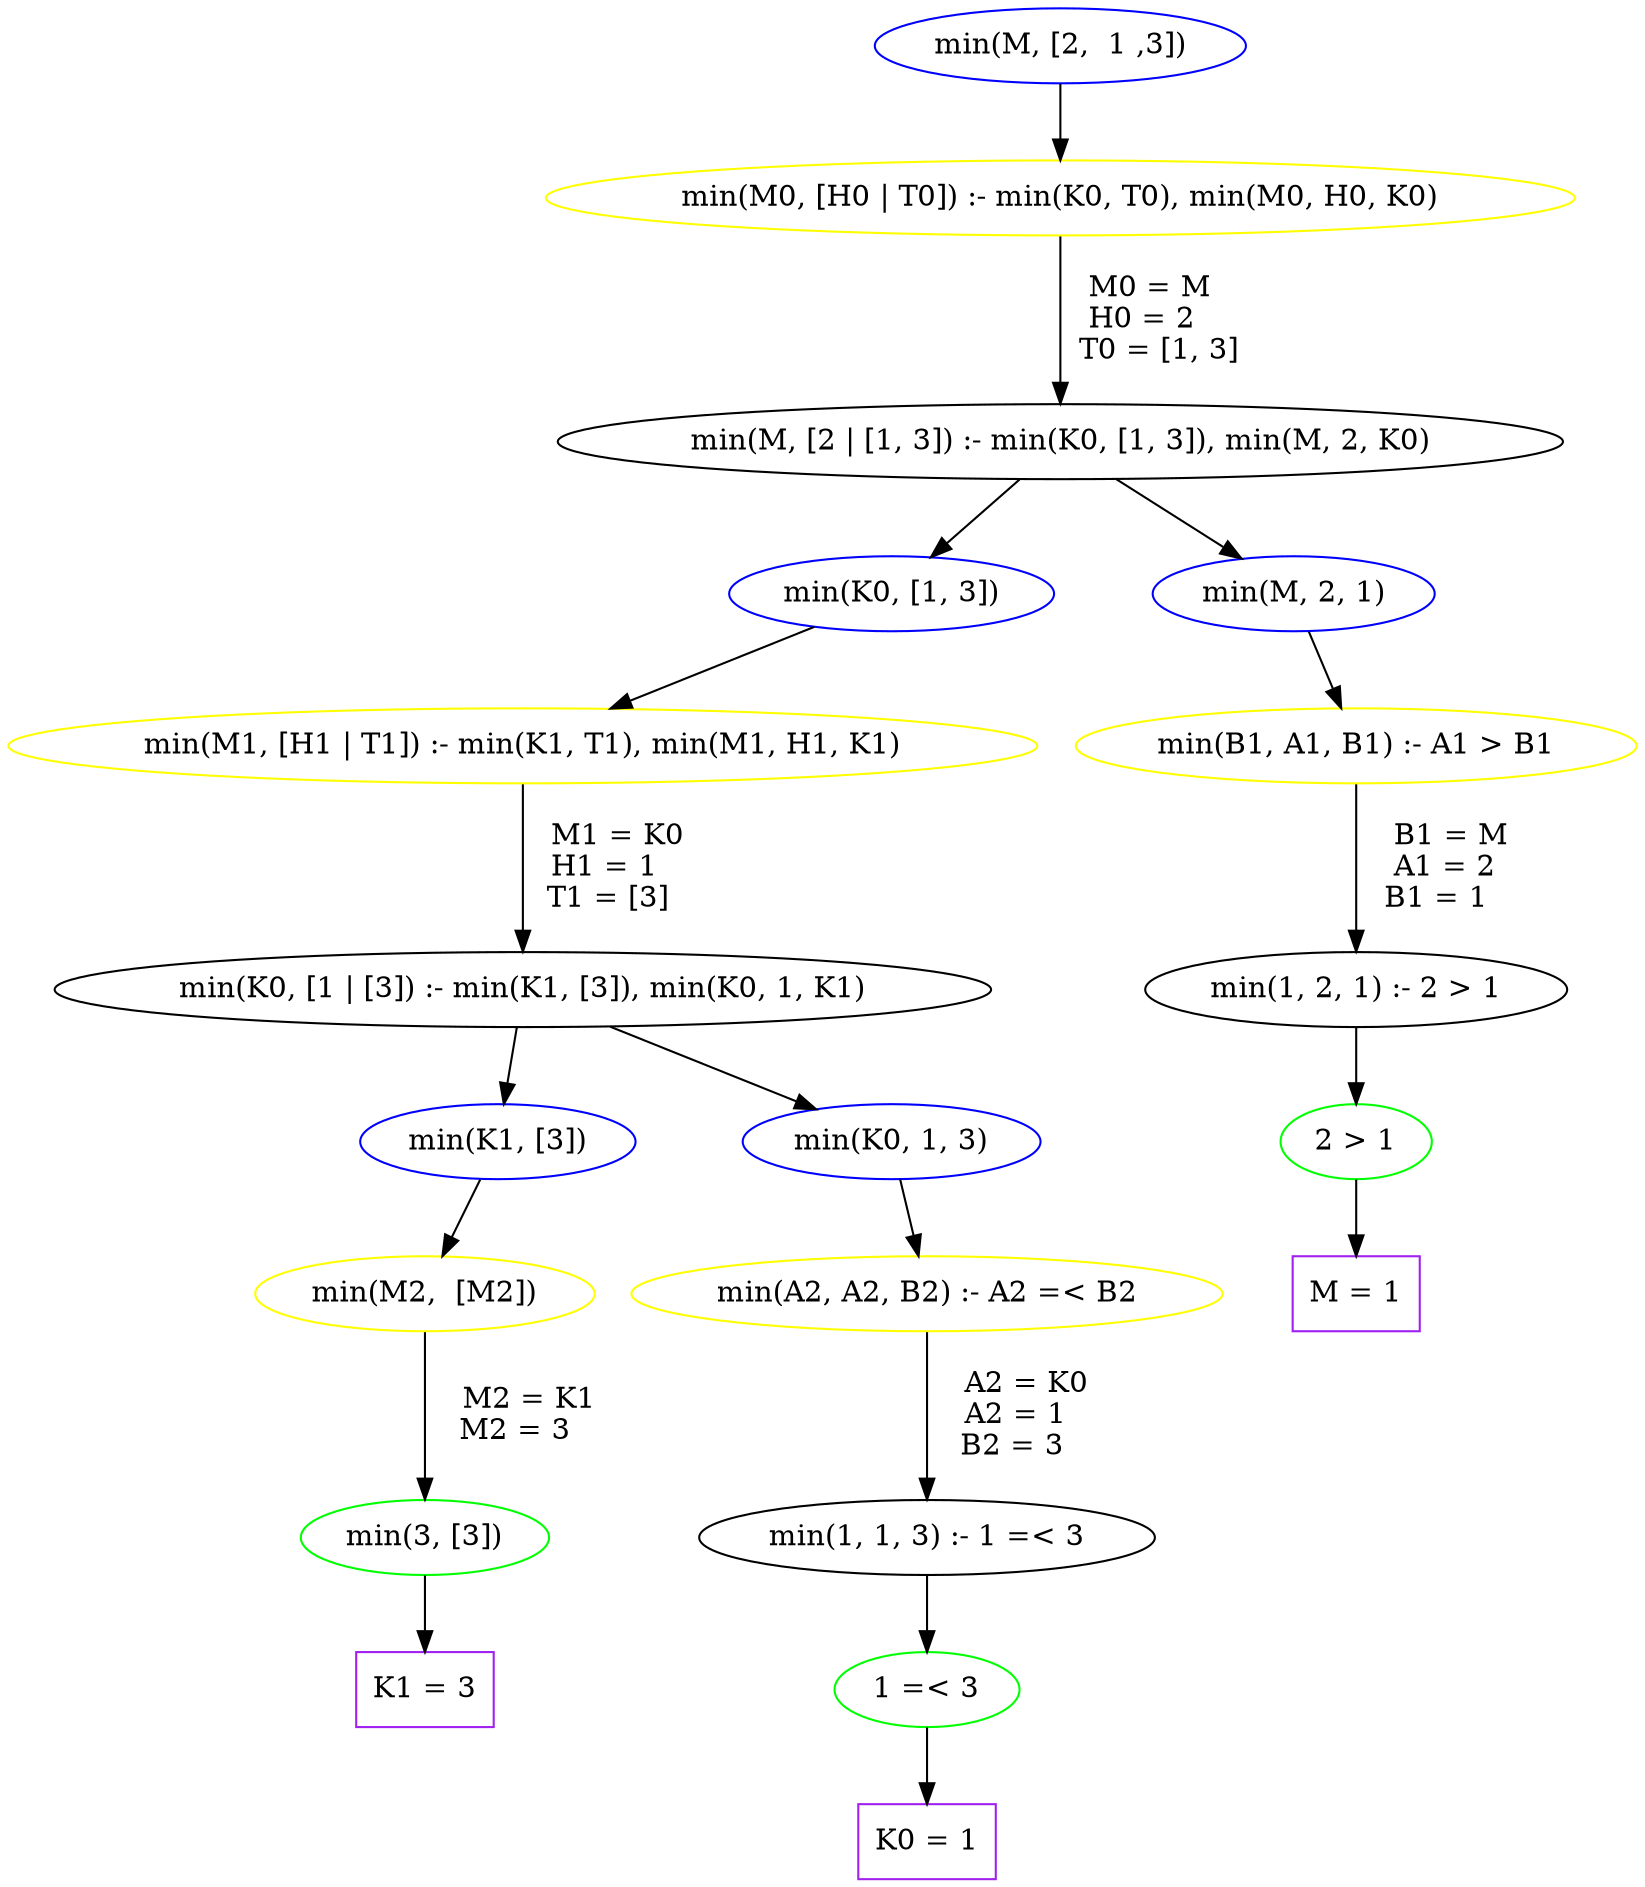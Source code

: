 digraph ans_min {
    0 [label = "min(M, [2,  1 ,3])", color="blue"]
    2 [label = "min(M0, [H0 | T0]) :- min(K0, T0), min(M0, H0, K0)", color="yellow"]
    3 [label = "min(M, [2 | [1, 3]) :- min(K0, [1, 3]), min(M, 2, K0)"]
    4 [label = "min(K0, [1, 3])", color="blue"]
    5 [label = "min(M, 2, 1)", color="blue"]
    7 [label = "min(M1, [H1 | T1]) :- min(K1, T1), min(M1, H1, K1)", color="yellow"]
    8 [label = "min(K0, [1 | [3]) :- min(K1, [3]), min(K0, 1, K1)"]
    9 [label = "min(K1, [3])", color="blue"]
    10 [label = "min(K0, 1, 3)", color="blue"]
    11 [label = "min(M2,  [M2])", color="yellow"]
    12 [label = "min(3, [3])", color="green"]
    13 [label = "K1 = 3", color="purple", shape = "box"]

    20 [label = "min(A2, A2, B2) :- A2 =< B2", color="yellow"]
    21 [label = "min(1, 1, 3) :- 1 =< 3"]
    22 [label = "1 =< 3", color="green"]
    23 [label = "K0 = 1", color="purple", shape = "box"]

    30 [label = "min(B1, A1, B1) :- A1 > B1", color="yellow"]
    31 [label = "min(1, 2, 1) :- 2 > 1"]
    32 [label = "2 > 1", color="green"]
    33 [label = "M = 1", color="purple", shape = "box"]

    0 -> 2
    2 -> 3 [label = "   M0 = M\l   H0 = 2\l  T0 = [1, 3]"]
    3 -> 4
    3 -> 5
    4 -> 7
    7 -> 8 [label = "   M1 = K0\l   H1 = 1\l T1 = [3]"]
    8 -> 9
    8 -> 10
    9 -> 11
    11 -> 12 [label = "    M2 = K1\l M2 = 3"]
    12 -> 13
    
    10 -> 20
    20 -> 21 [label = "    A2 = K0\l    A2 = 1\l B2 = 3"]
    21 -> 22
    22 -> 23

    5 -> 30
    30 -> 31 [label = "    B1 = M\l    A1 = 2\l B1 = 1"]
    31 -> 32
    32 -> 33
}